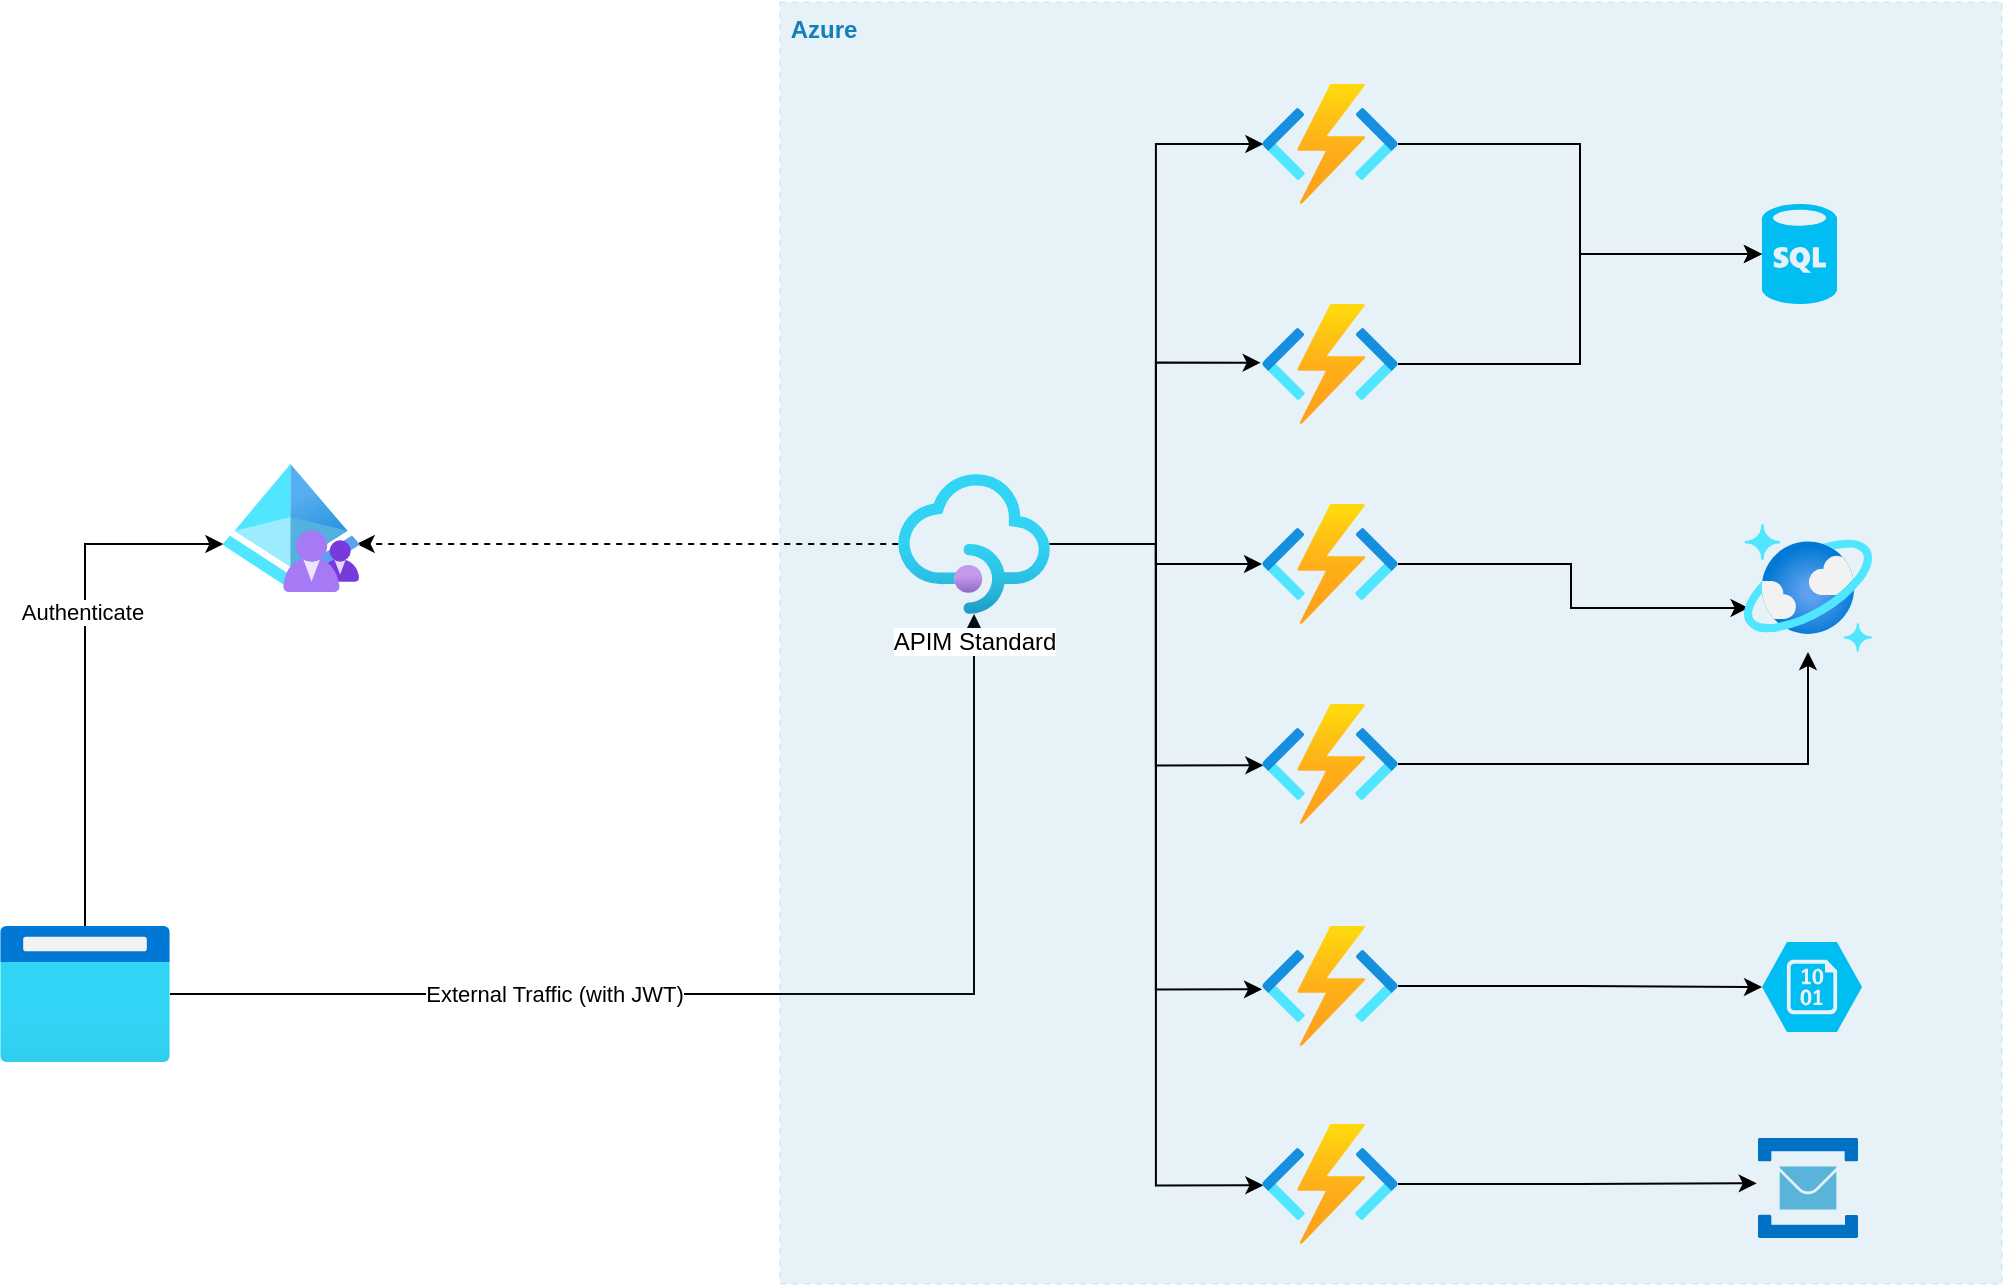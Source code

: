 <mxfile version="20.0.1" type="github">
  <diagram id="8nODRzFNrfPmHGJv4N7a" name="Page-1">
    <mxGraphModel dx="1662" dy="1122" grid="1" gridSize="10" guides="1" tooltips="1" connect="1" arrows="1" fold="1" page="1" pageScale="1" pageWidth="850" pageHeight="1100" math="0" shadow="0">
      <root>
        <mxCell id="0" />
        <mxCell id="1" parent="0" />
        <mxCell id="Au3nYON6wW2kxBXZTk8z-2" style="edgeStyle=orthogonalEdgeStyle;rounded=0;orthogonalLoop=1;jettySize=auto;html=1;" edge="1" parent="1" source="Au3nYON6wW2kxBXZTk8z-6" target="Au3nYON6wW2kxBXZTk8z-15">
          <mxGeometry relative="1" as="geometry">
            <mxPoint x="450" y="590" as="sourcePoint" />
            <mxPoint x="762" y="766" as="targetPoint" />
          </mxGeometry>
        </mxCell>
        <mxCell id="Au3nYON6wW2kxBXZTk8z-3" value="External Traffic (with JWT)" style="edgeLabel;html=1;align=center;verticalAlign=middle;resizable=0;points=[];" vertex="1" connectable="0" parent="Au3nYON6wW2kxBXZTk8z-2">
          <mxGeometry x="-0.745" relative="1" as="geometry">
            <mxPoint x="116" as="offset" />
          </mxGeometry>
        </mxCell>
        <mxCell id="Au3nYON6wW2kxBXZTk8z-4" style="edgeStyle=orthogonalEdgeStyle;rounded=0;orthogonalLoop=1;jettySize=auto;html=1;entryX=0.01;entryY=0.625;entryDx=0;entryDy=0;entryPerimeter=0;" edge="1" parent="1" source="Au3nYON6wW2kxBXZTk8z-6" target="Au3nYON6wW2kxBXZTk8z-18">
          <mxGeometry relative="1" as="geometry">
            <mxPoint x="372.31" y="469.36" as="targetPoint" />
            <Array as="points">
              <mxPoint x="373" y="541" />
            </Array>
          </mxGeometry>
        </mxCell>
        <mxCell id="Au3nYON6wW2kxBXZTk8z-5" value="Authenticate" style="edgeLabel;html=1;align=center;verticalAlign=middle;resizable=0;points=[];" vertex="1" connectable="0" parent="Au3nYON6wW2kxBXZTk8z-4">
          <mxGeometry x="0.206" y="2" relative="1" as="geometry">
            <mxPoint as="offset" />
          </mxGeometry>
        </mxCell>
        <mxCell id="Au3nYON6wW2kxBXZTk8z-6" value="" style="aspect=fixed;html=1;points=[];align=center;image;fontSize=12;image=img/lib/azure2/general/Browser.svg;dashed=1;fillColor=none;" vertex="1" parent="1">
          <mxGeometry x="330" y="732" width="85" height="68" as="geometry" />
        </mxCell>
        <mxCell id="Au3nYON6wW2kxBXZTk8z-7" value=" Azure" style="fillColor=#147EBA;strokeColor=#147EBA;verticalAlign=top;fontStyle=1;fontColor=#147EBA;align=left;dashed=1;opacity=10;" vertex="1" parent="1">
          <mxGeometry x="720" y="270" width="611" height="641" as="geometry" />
        </mxCell>
        <mxCell id="Au3nYON6wW2kxBXZTk8z-8" style="edgeStyle=orthogonalEdgeStyle;rounded=0;orthogonalLoop=1;jettySize=auto;html=1;entryX=0.976;entryY=0.625;entryDx=0;entryDy=0;entryPerimeter=0;dashed=1;" edge="1" parent="1" source="Au3nYON6wW2kxBXZTk8z-15" target="Au3nYON6wW2kxBXZTk8z-18">
          <mxGeometry relative="1" as="geometry">
            <mxPoint x="521" y="545" as="targetPoint" />
          </mxGeometry>
        </mxCell>
        <mxCell id="Au3nYON6wW2kxBXZTk8z-9" style="edgeStyle=orthogonalEdgeStyle;rounded=0;orthogonalLoop=1;jettySize=auto;html=1;entryX=0.01;entryY=0.5;entryDx=0;entryDy=0;entryPerimeter=0;" edge="1" parent="1" source="Au3nYON6wW2kxBXZTk8z-15" target="Au3nYON6wW2kxBXZTk8z-28">
          <mxGeometry relative="1" as="geometry" />
        </mxCell>
        <mxCell id="Au3nYON6wW2kxBXZTk8z-10" style="edgeStyle=orthogonalEdgeStyle;rounded=0;orthogonalLoop=1;jettySize=auto;html=1;entryX=-0.01;entryY=0.489;entryDx=0;entryDy=0;entryPerimeter=0;" edge="1" parent="1" source="Au3nYON6wW2kxBXZTk8z-15" target="Au3nYON6wW2kxBXZTk8z-17">
          <mxGeometry relative="1" as="geometry" />
        </mxCell>
        <mxCell id="Au3nYON6wW2kxBXZTk8z-11" style="edgeStyle=orthogonalEdgeStyle;rounded=0;orthogonalLoop=1;jettySize=auto;html=1;" edge="1" parent="1" source="Au3nYON6wW2kxBXZTk8z-15" target="Au3nYON6wW2kxBXZTk8z-20">
          <mxGeometry relative="1" as="geometry" />
        </mxCell>
        <mxCell id="Au3nYON6wW2kxBXZTk8z-12" style="edgeStyle=orthogonalEdgeStyle;rounded=0;orthogonalLoop=1;jettySize=auto;html=1;entryX=0.01;entryY=0.511;entryDx=0;entryDy=0;entryPerimeter=0;" edge="1" parent="1" source="Au3nYON6wW2kxBXZTk8z-15" target="Au3nYON6wW2kxBXZTk8z-22">
          <mxGeometry relative="1" as="geometry" />
        </mxCell>
        <mxCell id="Au3nYON6wW2kxBXZTk8z-13" style="edgeStyle=orthogonalEdgeStyle;rounded=0;orthogonalLoop=1;jettySize=auto;html=1;entryX=0;entryY=0.528;entryDx=0;entryDy=0;entryPerimeter=0;" edge="1" parent="1" source="Au3nYON6wW2kxBXZTk8z-15" target="Au3nYON6wW2kxBXZTk8z-24">
          <mxGeometry relative="1" as="geometry" />
        </mxCell>
        <mxCell id="Au3nYON6wW2kxBXZTk8z-14" style="edgeStyle=orthogonalEdgeStyle;rounded=0;orthogonalLoop=1;jettySize=auto;html=1;entryX=0.01;entryY=0.511;entryDx=0;entryDy=0;entryPerimeter=0;" edge="1" parent="1" source="Au3nYON6wW2kxBXZTk8z-15" target="Au3nYON6wW2kxBXZTk8z-26">
          <mxGeometry relative="1" as="geometry" />
        </mxCell>
        <mxCell id="Au3nYON6wW2kxBXZTk8z-15" value="APIM Standard" style="aspect=fixed;html=1;points=[];align=center;image;fontSize=12;image=img/lib/azure2/app_services/API_Management_Services.svg;dashed=1;dashPattern=1 4;fillColor=#147EBA;" vertex="1" parent="1">
          <mxGeometry x="779.1" y="506" width="75.83" height="70" as="geometry" />
        </mxCell>
        <mxCell id="Au3nYON6wW2kxBXZTk8z-16" style="edgeStyle=orthogonalEdgeStyle;rounded=0;orthogonalLoop=1;jettySize=auto;html=1;entryX=0;entryY=0.5;entryDx=0;entryDy=0;entryPerimeter=0;" edge="1" parent="1" source="Au3nYON6wW2kxBXZTk8z-17" target="Au3nYON6wW2kxBXZTk8z-29">
          <mxGeometry relative="1" as="geometry" />
        </mxCell>
        <mxCell id="Au3nYON6wW2kxBXZTk8z-17" value="" style="aspect=fixed;html=1;points=[];align=center;image;fontSize=12;image=img/lib/azure2/iot/Function_Apps.svg;fillColor=none;" vertex="1" parent="1">
          <mxGeometry x="961" y="421" width="68" height="60" as="geometry" />
        </mxCell>
        <mxCell id="Au3nYON6wW2kxBXZTk8z-18" value="" style="aspect=fixed;html=1;points=[];align=center;image;fontSize=12;image=img/lib/azure2/identity/Azure_AD_B2C.svg;" vertex="1" parent="1">
          <mxGeometry x="441" y="501" width="69" height="64" as="geometry" />
        </mxCell>
        <mxCell id="Au3nYON6wW2kxBXZTk8z-19" style="edgeStyle=orthogonalEdgeStyle;rounded=0;orthogonalLoop=1;jettySize=auto;html=1;entryX=0.036;entryY=0.656;entryDx=0;entryDy=0;entryPerimeter=0;" edge="1" parent="1" source="Au3nYON6wW2kxBXZTk8z-20" target="Au3nYON6wW2kxBXZTk8z-30">
          <mxGeometry relative="1" as="geometry" />
        </mxCell>
        <mxCell id="Au3nYON6wW2kxBXZTk8z-20" value="" style="aspect=fixed;html=1;points=[];align=center;image;fontSize=12;image=img/lib/azure2/iot/Function_Apps.svg;fillColor=none;" vertex="1" parent="1">
          <mxGeometry x="961" y="521" width="68" height="60" as="geometry" />
        </mxCell>
        <mxCell id="Au3nYON6wW2kxBXZTk8z-21" style="edgeStyle=orthogonalEdgeStyle;rounded=0;orthogonalLoop=1;jettySize=auto;html=1;" edge="1" parent="1" source="Au3nYON6wW2kxBXZTk8z-22" target="Au3nYON6wW2kxBXZTk8z-30">
          <mxGeometry relative="1" as="geometry" />
        </mxCell>
        <mxCell id="Au3nYON6wW2kxBXZTk8z-22" value="" style="aspect=fixed;html=1;points=[];align=center;image;fontSize=12;image=img/lib/azure2/iot/Function_Apps.svg;fillColor=none;" vertex="1" parent="1">
          <mxGeometry x="961" y="621" width="68" height="60" as="geometry" />
        </mxCell>
        <mxCell id="Au3nYON6wW2kxBXZTk8z-23" style="edgeStyle=orthogonalEdgeStyle;rounded=0;orthogonalLoop=1;jettySize=auto;html=1;entryX=0;entryY=0.5;entryDx=0;entryDy=0;entryPerimeter=0;" edge="1" parent="1" source="Au3nYON6wW2kxBXZTk8z-24" target="Au3nYON6wW2kxBXZTk8z-31">
          <mxGeometry relative="1" as="geometry" />
        </mxCell>
        <mxCell id="Au3nYON6wW2kxBXZTk8z-24" value="" style="aspect=fixed;html=1;points=[];align=center;image;fontSize=12;image=img/lib/azure2/iot/Function_Apps.svg;fillColor=none;" vertex="1" parent="1">
          <mxGeometry x="961" y="732" width="68" height="60" as="geometry" />
        </mxCell>
        <mxCell id="Au3nYON6wW2kxBXZTk8z-25" style="edgeStyle=orthogonalEdgeStyle;rounded=0;orthogonalLoop=1;jettySize=auto;html=1;entryX=-0.013;entryY=0.453;entryDx=0;entryDy=0;entryPerimeter=0;" edge="1" parent="1" source="Au3nYON6wW2kxBXZTk8z-26" target="Au3nYON6wW2kxBXZTk8z-32">
          <mxGeometry relative="1" as="geometry" />
        </mxCell>
        <mxCell id="Au3nYON6wW2kxBXZTk8z-26" value="" style="aspect=fixed;html=1;points=[];align=center;image;fontSize=12;image=img/lib/azure2/iot/Function_Apps.svg;fillColor=none;" vertex="1" parent="1">
          <mxGeometry x="961" y="831" width="68" height="60" as="geometry" />
        </mxCell>
        <mxCell id="Au3nYON6wW2kxBXZTk8z-27" style="edgeStyle=orthogonalEdgeStyle;rounded=0;orthogonalLoop=1;jettySize=auto;html=1;entryX=0;entryY=0.5;entryDx=0;entryDy=0;entryPerimeter=0;" edge="1" parent="1" source="Au3nYON6wW2kxBXZTk8z-28" target="Au3nYON6wW2kxBXZTk8z-29">
          <mxGeometry relative="1" as="geometry" />
        </mxCell>
        <mxCell id="Au3nYON6wW2kxBXZTk8z-28" value="" style="aspect=fixed;html=1;points=[];align=center;image;fontSize=12;image=img/lib/azure2/iot/Function_Apps.svg;fillColor=none;" vertex="1" parent="1">
          <mxGeometry x="961" y="311" width="68" height="60" as="geometry" />
        </mxCell>
        <mxCell id="Au3nYON6wW2kxBXZTk8z-29" value="" style="verticalLabelPosition=bottom;html=1;verticalAlign=top;align=center;strokeColor=none;fillColor=#00BEF2;shape=mxgraph.azure.sql_database;" vertex="1" parent="1">
          <mxGeometry x="1211" y="371" width="37.5" height="50" as="geometry" />
        </mxCell>
        <mxCell id="Au3nYON6wW2kxBXZTk8z-30" value="" style="aspect=fixed;html=1;points=[];align=center;image;fontSize=12;image=img/lib/azure2/databases/Azure_Cosmos_DB.svg;" vertex="1" parent="1">
          <mxGeometry x="1202" y="531" width="64" height="64" as="geometry" />
        </mxCell>
        <mxCell id="Au3nYON6wW2kxBXZTk8z-31" value="" style="verticalLabelPosition=bottom;html=1;verticalAlign=top;align=center;strokeColor=none;fillColor=#00BEF2;shape=mxgraph.azure.storage_blob;" vertex="1" parent="1">
          <mxGeometry x="1211" y="740" width="50" height="45" as="geometry" />
        </mxCell>
        <mxCell id="Au3nYON6wW2kxBXZTk8z-32" value="" style="sketch=0;aspect=fixed;html=1;points=[];align=center;image;fontSize=12;image=img/lib/mscae/Service_Bus.svg;" vertex="1" parent="1">
          <mxGeometry x="1209" y="838" width="50" height="50" as="geometry" />
        </mxCell>
      </root>
    </mxGraphModel>
  </diagram>
</mxfile>
